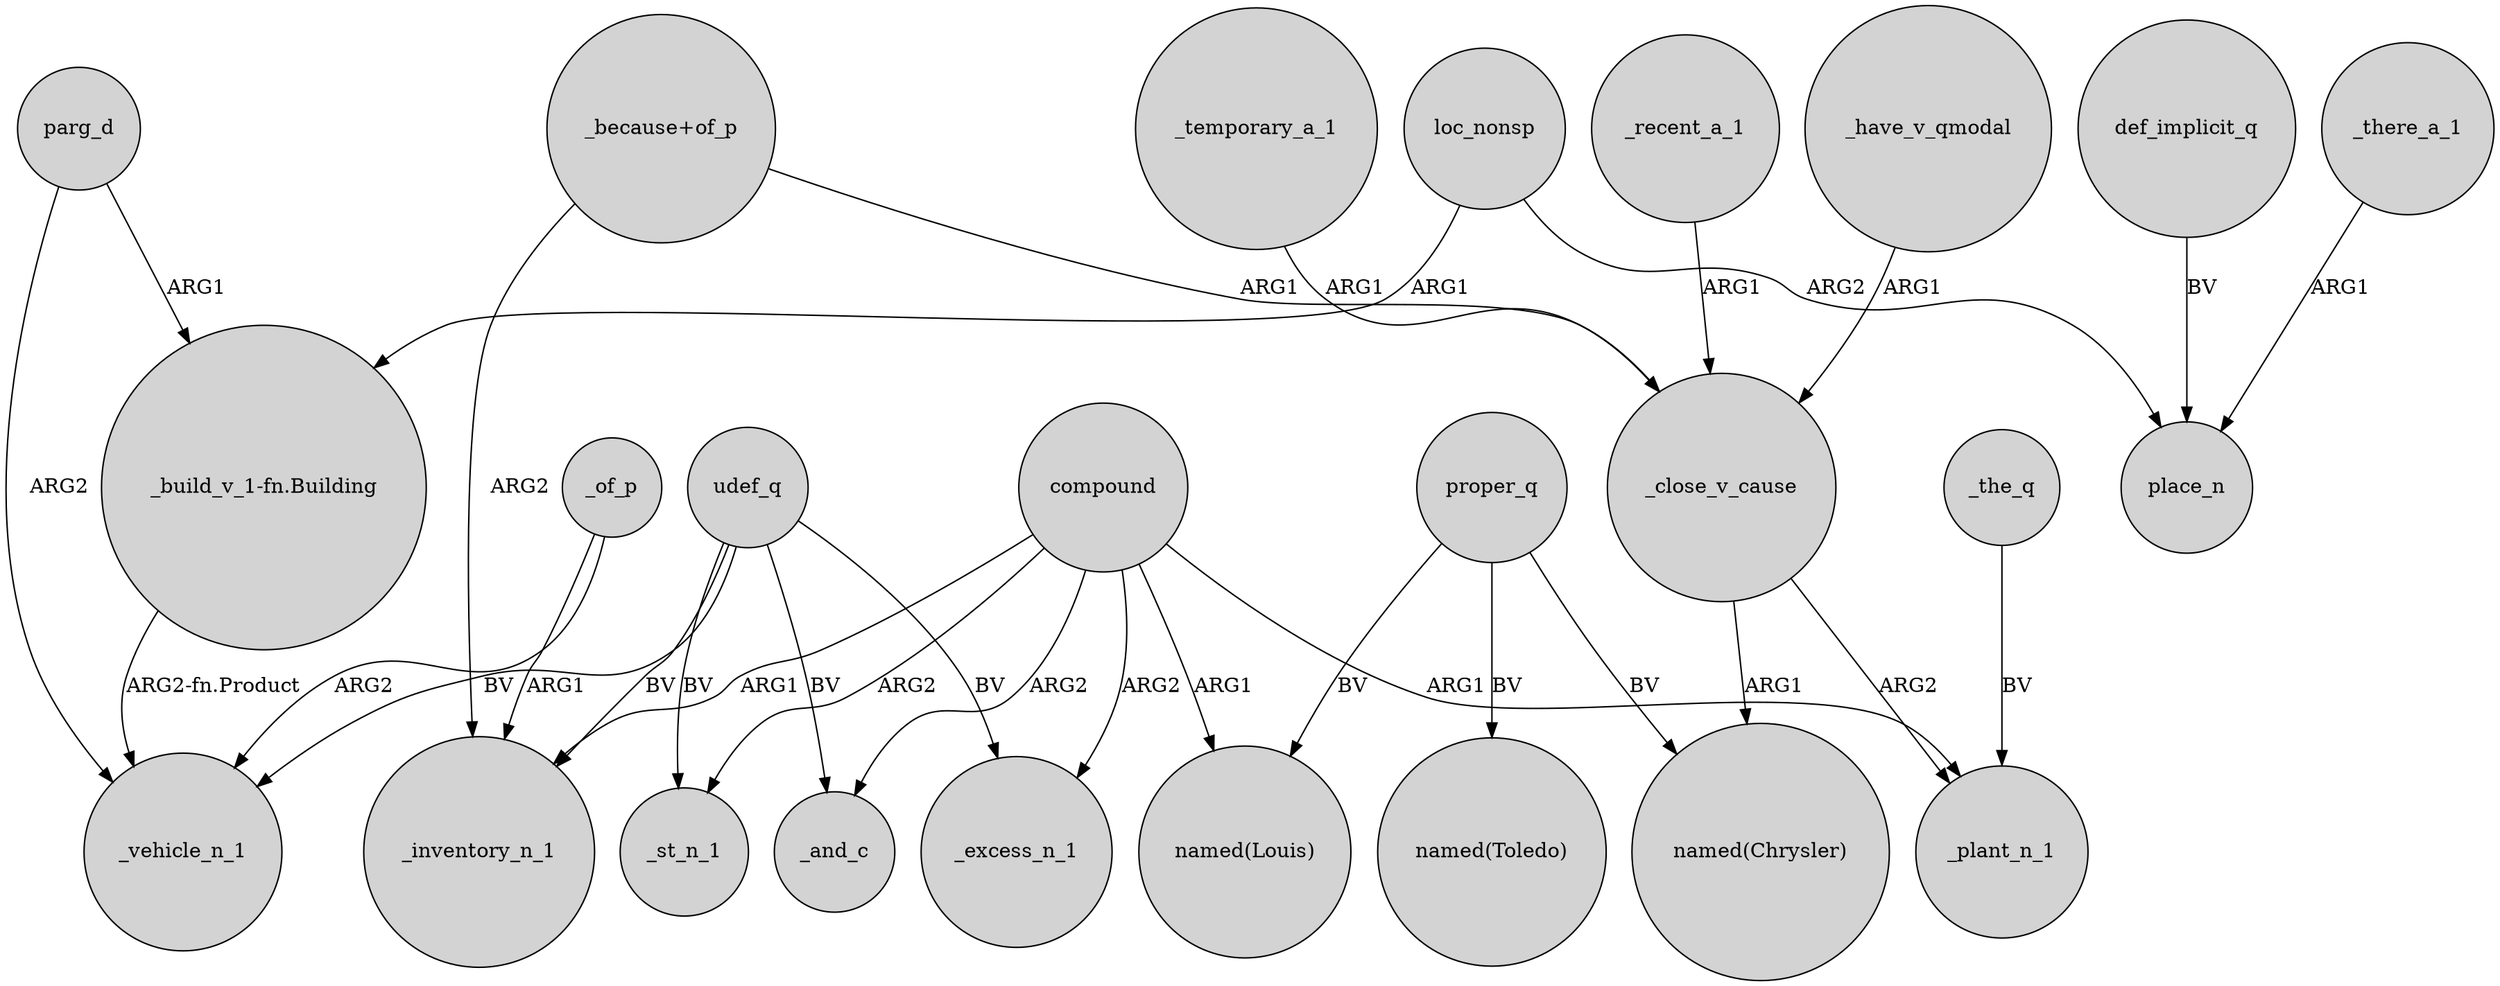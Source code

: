 digraph {
	node [shape=circle style=filled]
	"_build_v_1-fn.Building" -> _vehicle_n_1 [label="ARG2-fn.Product"]
	proper_q -> "named(Toledo)" [label=BV]
	udef_q -> _excess_n_1 [label=BV]
	loc_nonsp -> "_build_v_1-fn.Building" [label=ARG1]
	proper_q -> "named(Louis)" [label=BV]
	"_because+of_p" -> _close_v_cause [label=ARG1]
	_the_q -> _plant_n_1 [label=BV]
	_have_v_qmodal -> _close_v_cause [label=ARG1]
	_of_p -> _inventory_n_1 [label=ARG1]
	udef_q -> _st_n_1 [label=BV]
	_close_v_cause -> _plant_n_1 [label=ARG2]
	_temporary_a_1 -> _close_v_cause [label=ARG1]
	compound -> _excess_n_1 [label=ARG2]
	def_implicit_q -> place_n [label=BV]
	compound -> _plant_n_1 [label=ARG1]
	udef_q -> _vehicle_n_1 [label=BV]
	proper_q -> "named(Chrysler)" [label=BV]
	compound -> _st_n_1 [label=ARG2]
	compound -> "named(Louis)" [label=ARG1]
	compound -> _and_c [label=ARG2]
	compound -> _inventory_n_1 [label=ARG1]
	_of_p -> _vehicle_n_1 [label=ARG2]
	_close_v_cause -> "named(Chrysler)" [label=ARG1]
	"_because+of_p" -> _inventory_n_1 [label=ARG2]
	parg_d -> "_build_v_1-fn.Building" [label=ARG1]
	parg_d -> _vehicle_n_1 [label=ARG2]
	udef_q -> _inventory_n_1 [label=BV]
	loc_nonsp -> place_n [label=ARG2]
	udef_q -> _and_c [label=BV]
	_there_a_1 -> place_n [label=ARG1]
	_recent_a_1 -> _close_v_cause [label=ARG1]
}
